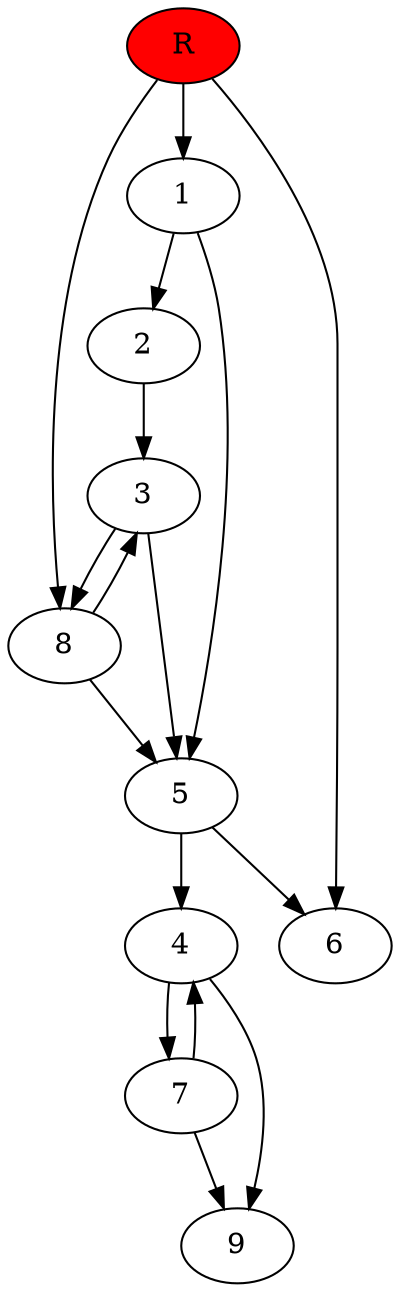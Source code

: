 digraph prb19833 {
	1
	2
	3
	4
	5
	6
	7
	8
	R [fillcolor="#ff0000" style=filled]
	1 -> 2
	1 -> 5
	2 -> 3
	3 -> 5
	3 -> 8
	4 -> 7
	4 -> 9
	5 -> 4
	5 -> 6
	7 -> 4
	7 -> 9
	8 -> 3
	8 -> 5
	R -> 1
	R -> 6
	R -> 8
}
